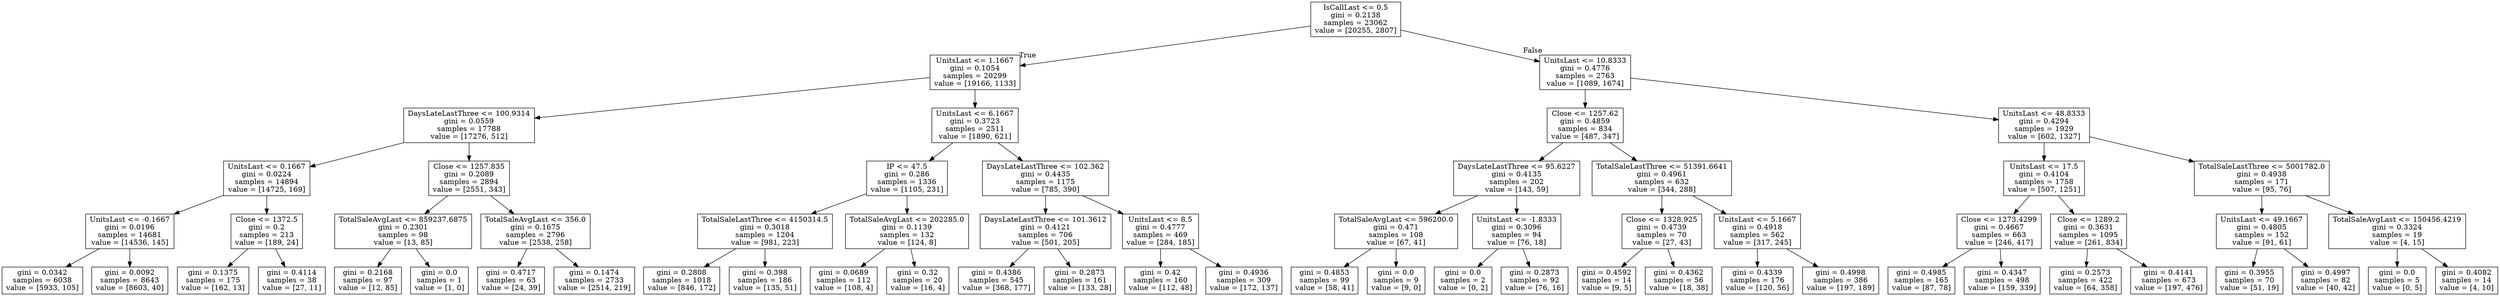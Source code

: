 digraph Tree {
node [shape=box] ;
0 [label="IsCallLast <= 0.5\ngini = 0.2138\nsamples = 23062\nvalue = [20255, 2807]"] ;
1 [label="UnitsLast <= 1.1667\ngini = 0.1054\nsamples = 20299\nvalue = [19166, 1133]"] ;
0 -> 1 [labeldistance=2.5, labelangle=45, headlabel="True"] ;
2 [label="DaysLateLastThree <= 100.9314\ngini = 0.0559\nsamples = 17788\nvalue = [17276, 512]"] ;
1 -> 2 ;
3 [label="UnitsLast <= 0.1667\ngini = 0.0224\nsamples = 14894\nvalue = [14725, 169]"] ;
2 -> 3 ;
4 [label="UnitsLast <= -0.1667\ngini = 0.0196\nsamples = 14681\nvalue = [14536, 145]"] ;
3 -> 4 ;
5 [label="gini = 0.0342\nsamples = 6038\nvalue = [5933, 105]"] ;
4 -> 5 ;
6 [label="gini = 0.0092\nsamples = 8643\nvalue = [8603, 40]"] ;
4 -> 6 ;
7 [label="Close <= 1372.5\ngini = 0.2\nsamples = 213\nvalue = [189, 24]"] ;
3 -> 7 ;
8 [label="gini = 0.1375\nsamples = 175\nvalue = [162, 13]"] ;
7 -> 8 ;
9 [label="gini = 0.4114\nsamples = 38\nvalue = [27, 11]"] ;
7 -> 9 ;
10 [label="Close <= 1257.835\ngini = 0.2089\nsamples = 2894\nvalue = [2551, 343]"] ;
2 -> 10 ;
11 [label="TotalSaleAvgLast <= 859237.6875\ngini = 0.2301\nsamples = 98\nvalue = [13, 85]"] ;
10 -> 11 ;
12 [label="gini = 0.2168\nsamples = 97\nvalue = [12, 85]"] ;
11 -> 12 ;
13 [label="gini = 0.0\nsamples = 1\nvalue = [1, 0]"] ;
11 -> 13 ;
14 [label="TotalSaleAvgLast <= 356.0\ngini = 0.1675\nsamples = 2796\nvalue = [2538, 258]"] ;
10 -> 14 ;
15 [label="gini = 0.4717\nsamples = 63\nvalue = [24, 39]"] ;
14 -> 15 ;
16 [label="gini = 0.1474\nsamples = 2733\nvalue = [2514, 219]"] ;
14 -> 16 ;
17 [label="UnitsLast <= 6.1667\ngini = 0.3723\nsamples = 2511\nvalue = [1890, 621]"] ;
1 -> 17 ;
18 [label="IP <= 47.5\ngini = 0.286\nsamples = 1336\nvalue = [1105, 231]"] ;
17 -> 18 ;
19 [label="TotalSaleLastThree <= 4150314.5\ngini = 0.3018\nsamples = 1204\nvalue = [981, 223]"] ;
18 -> 19 ;
20 [label="gini = 0.2808\nsamples = 1018\nvalue = [846, 172]"] ;
19 -> 20 ;
21 [label="gini = 0.398\nsamples = 186\nvalue = [135, 51]"] ;
19 -> 21 ;
22 [label="TotalSaleAvgLast <= 202285.0\ngini = 0.1139\nsamples = 132\nvalue = [124, 8]"] ;
18 -> 22 ;
23 [label="gini = 0.0689\nsamples = 112\nvalue = [108, 4]"] ;
22 -> 23 ;
24 [label="gini = 0.32\nsamples = 20\nvalue = [16, 4]"] ;
22 -> 24 ;
25 [label="DaysLateLastThree <= 102.362\ngini = 0.4435\nsamples = 1175\nvalue = [785, 390]"] ;
17 -> 25 ;
26 [label="DaysLateLastThree <= 101.3612\ngini = 0.4121\nsamples = 706\nvalue = [501, 205]"] ;
25 -> 26 ;
27 [label="gini = 0.4386\nsamples = 545\nvalue = [368, 177]"] ;
26 -> 27 ;
28 [label="gini = 0.2873\nsamples = 161\nvalue = [133, 28]"] ;
26 -> 28 ;
29 [label="UnitsLast <= 8.5\ngini = 0.4777\nsamples = 469\nvalue = [284, 185]"] ;
25 -> 29 ;
30 [label="gini = 0.42\nsamples = 160\nvalue = [112, 48]"] ;
29 -> 30 ;
31 [label="gini = 0.4936\nsamples = 309\nvalue = [172, 137]"] ;
29 -> 31 ;
32 [label="UnitsLast <= 10.8333\ngini = 0.4776\nsamples = 2763\nvalue = [1089, 1674]"] ;
0 -> 32 [labeldistance=2.5, labelangle=-45, headlabel="False"] ;
33 [label="Close <= 1257.62\ngini = 0.4859\nsamples = 834\nvalue = [487, 347]"] ;
32 -> 33 ;
34 [label="DaysLateLastThree <= 95.6227\ngini = 0.4135\nsamples = 202\nvalue = [143, 59]"] ;
33 -> 34 ;
35 [label="TotalSaleAvgLast <= 596200.0\ngini = 0.471\nsamples = 108\nvalue = [67, 41]"] ;
34 -> 35 ;
36 [label="gini = 0.4853\nsamples = 99\nvalue = [58, 41]"] ;
35 -> 36 ;
37 [label="gini = 0.0\nsamples = 9\nvalue = [9, 0]"] ;
35 -> 37 ;
38 [label="UnitsLast <= -1.8333\ngini = 0.3096\nsamples = 94\nvalue = [76, 18]"] ;
34 -> 38 ;
39 [label="gini = 0.0\nsamples = 2\nvalue = [0, 2]"] ;
38 -> 39 ;
40 [label="gini = 0.2873\nsamples = 92\nvalue = [76, 16]"] ;
38 -> 40 ;
41 [label="TotalSaleLastThree <= 51391.6641\ngini = 0.4961\nsamples = 632\nvalue = [344, 288]"] ;
33 -> 41 ;
42 [label="Close <= 1328.925\ngini = 0.4739\nsamples = 70\nvalue = [27, 43]"] ;
41 -> 42 ;
43 [label="gini = 0.4592\nsamples = 14\nvalue = [9, 5]"] ;
42 -> 43 ;
44 [label="gini = 0.4362\nsamples = 56\nvalue = [18, 38]"] ;
42 -> 44 ;
45 [label="UnitsLast <= 5.1667\ngini = 0.4918\nsamples = 562\nvalue = [317, 245]"] ;
41 -> 45 ;
46 [label="gini = 0.4339\nsamples = 176\nvalue = [120, 56]"] ;
45 -> 46 ;
47 [label="gini = 0.4998\nsamples = 386\nvalue = [197, 189]"] ;
45 -> 47 ;
48 [label="UnitsLast <= 48.8333\ngini = 0.4294\nsamples = 1929\nvalue = [602, 1327]"] ;
32 -> 48 ;
49 [label="UnitsLast <= 17.5\ngini = 0.4104\nsamples = 1758\nvalue = [507, 1251]"] ;
48 -> 49 ;
50 [label="Close <= 1273.4299\ngini = 0.4667\nsamples = 663\nvalue = [246, 417]"] ;
49 -> 50 ;
51 [label="gini = 0.4985\nsamples = 165\nvalue = [87, 78]"] ;
50 -> 51 ;
52 [label="gini = 0.4347\nsamples = 498\nvalue = [159, 339]"] ;
50 -> 52 ;
53 [label="Close <= 1289.2\ngini = 0.3631\nsamples = 1095\nvalue = [261, 834]"] ;
49 -> 53 ;
54 [label="gini = 0.2573\nsamples = 422\nvalue = [64, 358]"] ;
53 -> 54 ;
55 [label="gini = 0.4141\nsamples = 673\nvalue = [197, 476]"] ;
53 -> 55 ;
56 [label="TotalSaleLastThree <= 5001782.0\ngini = 0.4938\nsamples = 171\nvalue = [95, 76]"] ;
48 -> 56 ;
57 [label="UnitsLast <= 49.1667\ngini = 0.4805\nsamples = 152\nvalue = [91, 61]"] ;
56 -> 57 ;
58 [label="gini = 0.3955\nsamples = 70\nvalue = [51, 19]"] ;
57 -> 58 ;
59 [label="gini = 0.4997\nsamples = 82\nvalue = [40, 42]"] ;
57 -> 59 ;
60 [label="TotalSaleAvgLast <= 150456.4219\ngini = 0.3324\nsamples = 19\nvalue = [4, 15]"] ;
56 -> 60 ;
61 [label="gini = 0.0\nsamples = 5\nvalue = [0, 5]"] ;
60 -> 61 ;
62 [label="gini = 0.4082\nsamples = 14\nvalue = [4, 10]"] ;
60 -> 62 ;
}